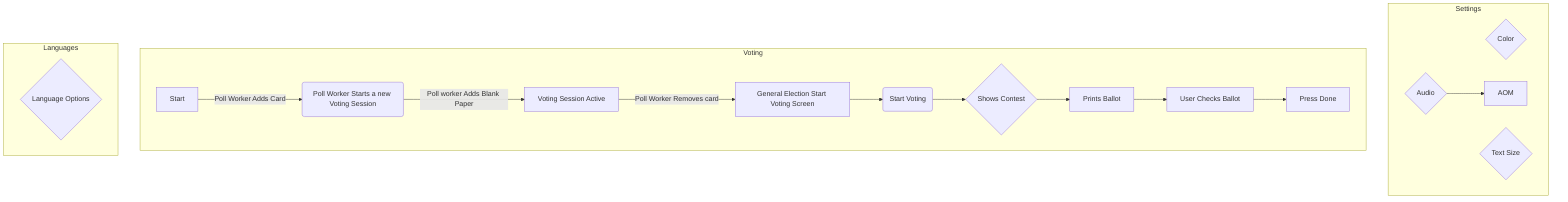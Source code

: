 flowchart TD

  
    subgraph Settings
        SC{Color} 
        ST{Text Size}
        SA{Audio}
        SA --> AOM
    end

    subgraph Voting
        s1[Start] -->|Poll Worker Adds Card| s2(Poll Worker Starts a new Voting Session)
        s2 --> |Poll worker Adds Blank Paper| s3[Voting Session Active]
        s3 --> |Poll Worker Removes card| s4[General Election Start Voting Screen]
        s4 --> s5(Start Voting)
        s5 --> s6{Shows Contest}
        s6 --> s7[Prints Ballot]
        s7 --> s8[User Checks Ballot]
        s8 --> s9[Press Done]
    end

    subgraph Languages
        L{Language Options}
    end